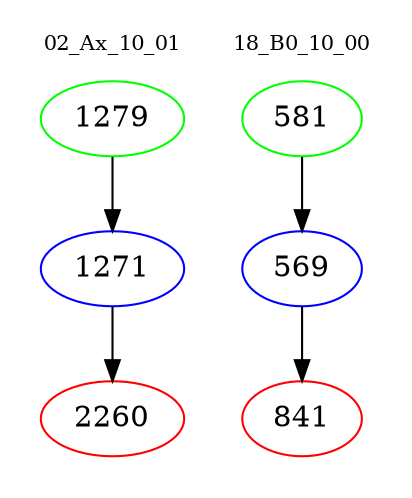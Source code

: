 digraph{
subgraph cluster_0 {
color = white
label = "02_Ax_10_01";
fontsize=10;
T0_1279 [label="1279", color="green"]
T0_1279 -> T0_1271 [color="black"]
T0_1271 [label="1271", color="blue"]
T0_1271 -> T0_2260 [color="black"]
T0_2260 [label="2260", color="red"]
}
subgraph cluster_1 {
color = white
label = "18_B0_10_00";
fontsize=10;
T1_581 [label="581", color="green"]
T1_581 -> T1_569 [color="black"]
T1_569 [label="569", color="blue"]
T1_569 -> T1_841 [color="black"]
T1_841 [label="841", color="red"]
}
}
